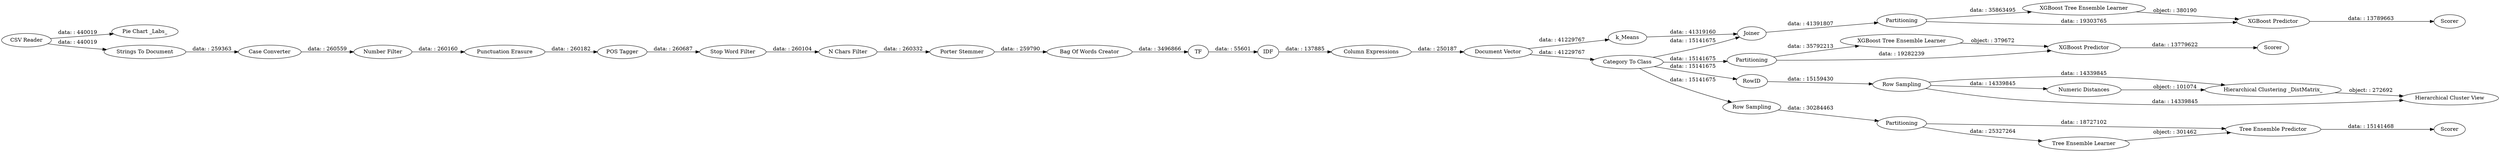 digraph {
	"-6084309132699441117_10" [label="Case Converter"]
	"-6084309132699441117_44" [label=k_Means]
	"-6084309132699441117_31" [label="XGBoost Predictor"]
	"-6084309132699441117_32" [label=Scorer]
	"-6084309132699441117_37" [label=RowID]
	"-6084309132699441117_48" [label="XGBoost Predictor"]
	"-6084309132699441117_18" [label=TF]
	"-6084309132699441117_28" [label="Tree Ensemble Learner"]
	"-6084309132699441117_42" [label="Pie Chart _Labs_"]
	"-6084309132699441117_19" [label=IDF]
	"-6084309132699441117_17" [label="Bag Of Words Creator"]
	"-6084309132699441117_34" [label="CSV Reader"]
	"-6084309132699441117_36" [label=Partitioning]
	"-6084309132699441117_30" [label="XGBoost Tree Ensemble Learner"]
	"-6084309132699441117_14" [label="Stop Word Filter"]
	"-6084309132699441117_15" [label="Porter Stemmer"]
	"-6084309132699441117_38" [label="Numeric Distances"]
	"-6084309132699441117_35" [label="Row Sampling"]
	"-6084309132699441117_20" [label="Column Expressions"]
	"-6084309132699441117_16" [label="N Chars Filter"]
	"-6084309132699441117_45" [label=Joiner]
	"-6084309132699441117_43" [label="Row Sampling"]
	"-6084309132699441117_29" [label="Tree Ensemble Predictor"]
	"-6084309132699441117_12" [label="Punctuation Erasure"]
	"-6084309132699441117_27" [label=Partitioning]
	"-6084309132699441117_46" [label=Partitioning]
	"-6084309132699441117_33" [label=Scorer]
	"-6084309132699441117_11" [label="Number Filter"]
	"-6084309132699441117_7" [label="Strings To Document"]
	"-6084309132699441117_40" [label="Hierarchical Cluster View"]
	"-6084309132699441117_13" [label="POS Tagger"]
	"-6084309132699441117_25" [label="Document Vector"]
	"-6084309132699441117_39" [label="Hierarchical Clustering _DistMatrix_"]
	"-6084309132699441117_49" [label=Scorer]
	"-6084309132699441117_26" [label="Category To Class"]
	"-6084309132699441117_50" [label="XGBoost Tree Ensemble Learner"]
	"-6084309132699441117_13" -> "-6084309132699441117_14" [label="data: : 260687"]
	"-6084309132699441117_26" -> "-6084309132699441117_37" [label="data: : 15141675"]
	"-6084309132699441117_28" -> "-6084309132699441117_29" [label="object: : 301462"]
	"-6084309132699441117_10" -> "-6084309132699441117_11" [label="data: : 260559"]
	"-6084309132699441117_43" -> "-6084309132699441117_38" [label="data: : 14339845"]
	"-6084309132699441117_48" -> "-6084309132699441117_49" [label="data: : 13789663"]
	"-6084309132699441117_29" -> "-6084309132699441117_32" [label="data: : 15141468"]
	"-6084309132699441117_43" -> "-6084309132699441117_39" [label="data: : 14339845"]
	"-6084309132699441117_31" -> "-6084309132699441117_33" [label="data: : 13779622"]
	"-6084309132699441117_25" -> "-6084309132699441117_26" [label="data: : 41229767"]
	"-6084309132699441117_50" -> "-6084309132699441117_48" [label="object: : 380190"]
	"-6084309132699441117_16" -> "-6084309132699441117_15" [label="data: : 260332"]
	"-6084309132699441117_17" -> "-6084309132699441117_18" [label="data: : 3496866"]
	"-6084309132699441117_45" -> "-6084309132699441117_46" [label="data: : 41391807"]
	"-6084309132699441117_43" -> "-6084309132699441117_40" [label="data: : 14339845"]
	"-6084309132699441117_14" -> "-6084309132699441117_16" [label="data: : 260104"]
	"-6084309132699441117_12" -> "-6084309132699441117_13" [label="data: : 260182"]
	"-6084309132699441117_27" -> "-6084309132699441117_30" [label="data: : 35792213"]
	"-6084309132699441117_34" -> "-6084309132699441117_42" [label="data: : 440019"]
	"-6084309132699441117_25" -> "-6084309132699441117_44" [label="data: : 41229767"]
	"-6084309132699441117_36" -> "-6084309132699441117_28" [label="data: : 25327264"]
	"-6084309132699441117_11" -> "-6084309132699441117_12" [label="data: : 260160"]
	"-6084309132699441117_36" -> "-6084309132699441117_29" [label="data: : 18727102"]
	"-6084309132699441117_35" -> "-6084309132699441117_36" [label="data: : 30284463"]
	"-6084309132699441117_15" -> "-6084309132699441117_17" [label="data: : 259790"]
	"-6084309132699441117_38" -> "-6084309132699441117_39" [label="object: : 101074"]
	"-6084309132699441117_30" -> "-6084309132699441117_31" [label="object: : 379672"]
	"-6084309132699441117_19" -> "-6084309132699441117_20" [label="data: : 137885"]
	"-6084309132699441117_26" -> "-6084309132699441117_27" [label="data: : 15141675"]
	"-6084309132699441117_26" -> "-6084309132699441117_45" [label="data: : 15141675"]
	"-6084309132699441117_37" -> "-6084309132699441117_43" [label="data: : 15159430"]
	"-6084309132699441117_26" -> "-6084309132699441117_35" [label="data: : 15141675"]
	"-6084309132699441117_18" -> "-6084309132699441117_19" [label="data: : 55601"]
	"-6084309132699441117_46" -> "-6084309132699441117_48" [label="data: : 19303765"]
	"-6084309132699441117_39" -> "-6084309132699441117_40" [label="object: : 272692"]
	"-6084309132699441117_27" -> "-6084309132699441117_31" [label="data: : 19282239"]
	"-6084309132699441117_44" -> "-6084309132699441117_45" [label="data: : 41319160"]
	"-6084309132699441117_20" -> "-6084309132699441117_25" [label="data: : 250187"]
	"-6084309132699441117_34" -> "-6084309132699441117_7" [label="data: : 440019"]
	"-6084309132699441117_7" -> "-6084309132699441117_10" [label="data: : 259363"]
	"-6084309132699441117_46" -> "-6084309132699441117_50" [label="data: : 35863495"]
	rankdir=LR
}
